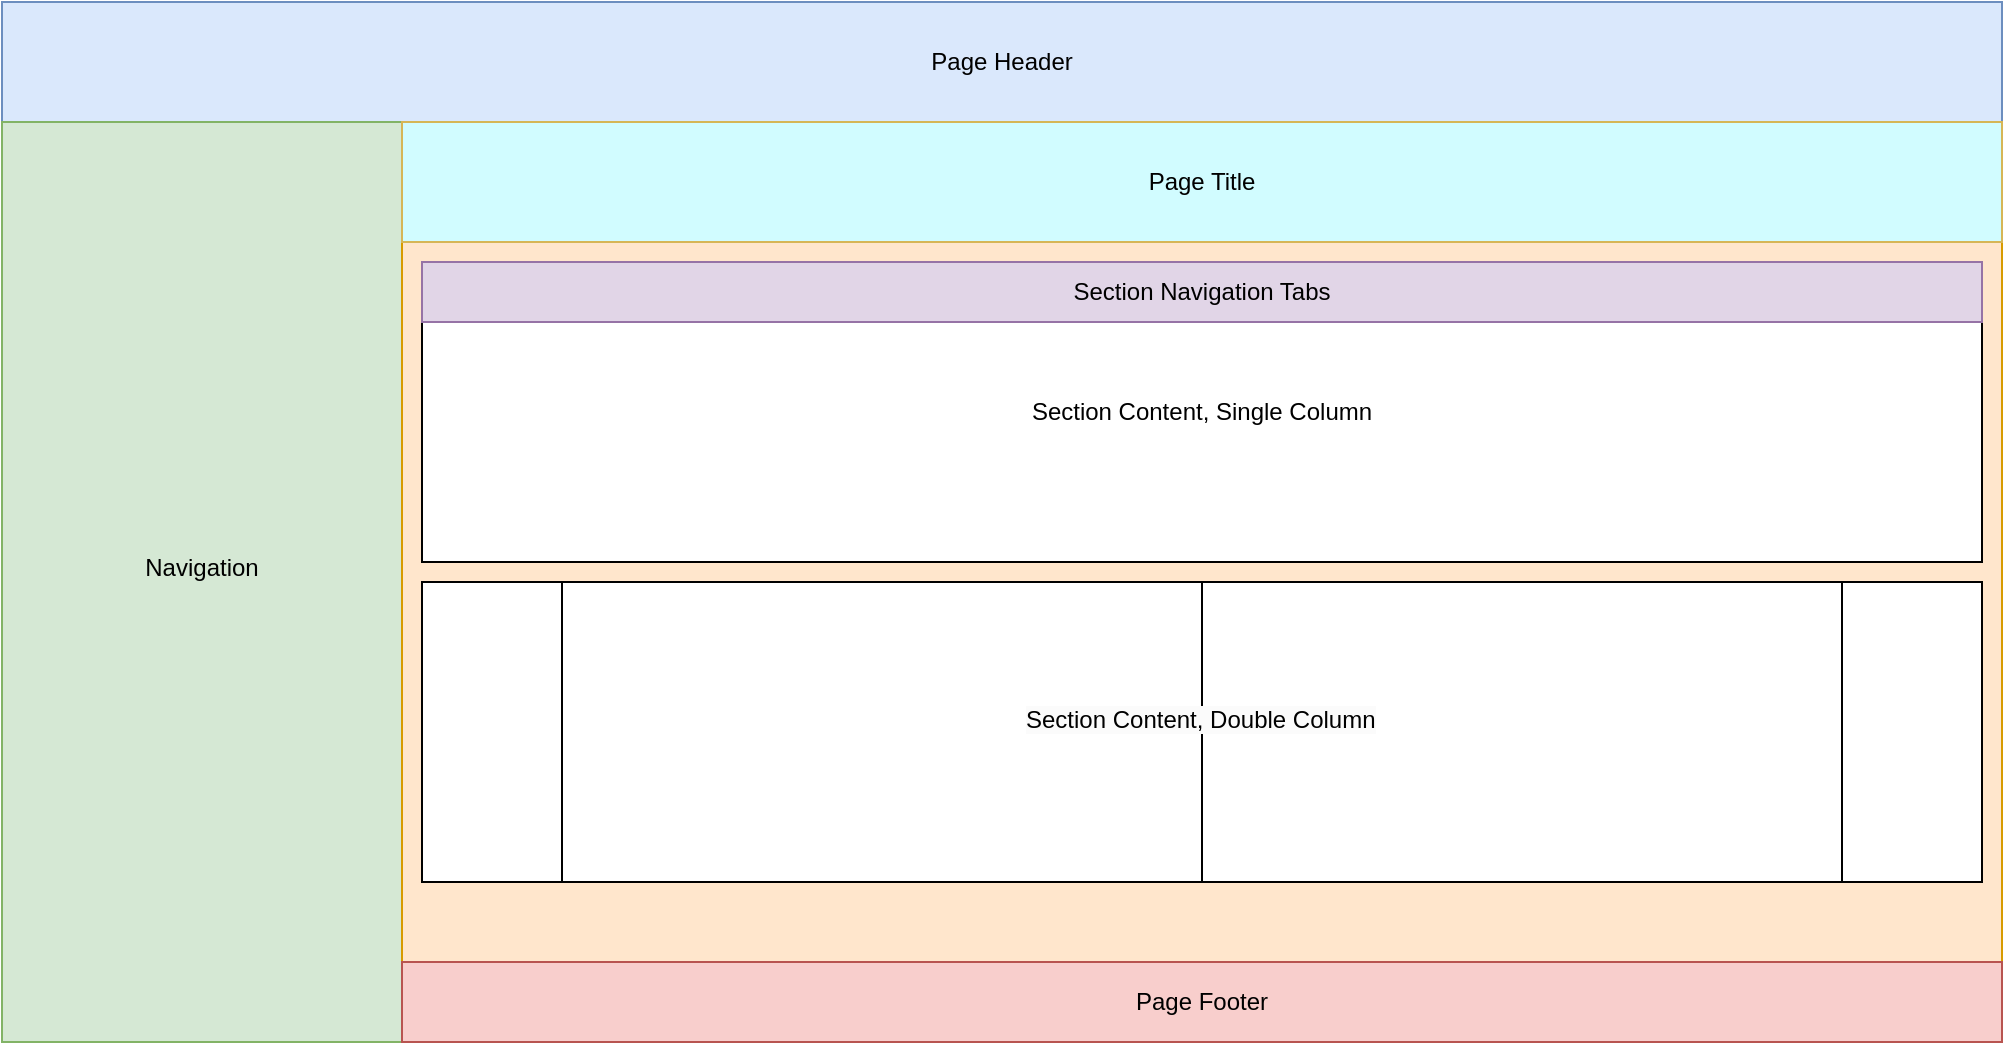 <mxfile version="24.4.13" type="device">
  <diagram name="Page-1" id="43mCgrILUMj9ztUM_gXM">
    <mxGraphModel dx="1434" dy="766" grid="1" gridSize="10" guides="1" tooltips="1" connect="1" arrows="1" fold="1" page="1" pageScale="1" pageWidth="1169" pageHeight="827" math="0" shadow="0">
      <root>
        <mxCell id="0" />
        <mxCell id="1" parent="0" />
        <mxCell id="S1pZBpeQw_pKLN31ISmP-2" value="" style="rounded=0;whiteSpace=wrap;html=1;" vertex="1" parent="1">
          <mxGeometry x="110" y="80" width="1000" height="520" as="geometry" />
        </mxCell>
        <mxCell id="S1pZBpeQw_pKLN31ISmP-3" value="Page Header" style="rounded=0;whiteSpace=wrap;html=1;fillColor=#dae8fc;strokeColor=#6c8ebf;" vertex="1" parent="1">
          <mxGeometry x="110" y="80" width="1000" height="60" as="geometry" />
        </mxCell>
        <mxCell id="S1pZBpeQw_pKLN31ISmP-4" value="Navigation&lt;div&gt;&lt;br&gt;&lt;/div&gt;" style="rounded=0;whiteSpace=wrap;html=1;fillColor=#d5e8d4;strokeColor=#82b366;" vertex="1" parent="1">
          <mxGeometry x="110" y="140" width="200" height="460" as="geometry" />
        </mxCell>
        <mxCell id="S1pZBpeQw_pKLN31ISmP-5" value="" style="rounded=0;whiteSpace=wrap;html=1;fillColor=#ffe6cc;strokeColor=#d79b00;" vertex="1" parent="1">
          <mxGeometry x="310" y="140" width="800" height="460" as="geometry" />
        </mxCell>
        <mxCell id="S1pZBpeQw_pKLN31ISmP-6" value="Page Title" style="rounded=0;whiteSpace=wrap;html=1;fillColor=#D1FCFF;strokeColor=#d6b656;" vertex="1" parent="1">
          <mxGeometry x="310" y="140" width="800" height="60" as="geometry" />
        </mxCell>
        <mxCell id="S1pZBpeQw_pKLN31ISmP-7" value="Section Content, Single Column" style="rounded=0;whiteSpace=wrap;html=1;" vertex="1" parent="1">
          <mxGeometry x="320" y="210" width="780" height="150" as="geometry" />
        </mxCell>
        <mxCell id="S1pZBpeQw_pKLN31ISmP-8" value="Page Footer" style="rounded=0;whiteSpace=wrap;html=1;fillColor=#f8cecc;strokeColor=#b85450;" vertex="1" parent="1">
          <mxGeometry x="310" y="560" width="800" height="40" as="geometry" />
        </mxCell>
        <mxCell id="S1pZBpeQw_pKLN31ISmP-9" value="Section Navigation Tabs" style="rounded=0;whiteSpace=wrap;html=1;fillColor=#e1d5e7;strokeColor=#9673a6;" vertex="1" parent="1">
          <mxGeometry x="320" y="210" width="780" height="30" as="geometry" />
        </mxCell>
        <mxCell id="S1pZBpeQw_pKLN31ISmP-10" value="" style="rounded=0;whiteSpace=wrap;html=1;" vertex="1" parent="1">
          <mxGeometry x="320" y="370" width="780" height="150" as="geometry" />
        </mxCell>
        <mxCell id="S1pZBpeQw_pKLN31ISmP-11" value="" style="rounded=0;whiteSpace=wrap;html=1;" vertex="1" parent="1">
          <mxGeometry x="390" y="370" width="320" height="150" as="geometry" />
        </mxCell>
        <mxCell id="S1pZBpeQw_pKLN31ISmP-15" value="" style="rounded=0;whiteSpace=wrap;html=1;" vertex="1" parent="1">
          <mxGeometry x="710" y="370" width="320" height="150" as="geometry" />
        </mxCell>
        <mxCell id="S1pZBpeQw_pKLN31ISmP-12" value="&lt;span style=&quot;color: rgb(0, 0, 0); font-family: Helvetica; font-size: 12px; font-style: normal; font-variant-ligatures: normal; font-variant-caps: normal; font-weight: 400; letter-spacing: normal; orphans: 2; text-align: center; text-indent: 0px; text-transform: none; widows: 2; word-spacing: 0px; -webkit-text-stroke-width: 0px; white-space: normal; background-color: rgb(251, 251, 251); text-decoration-thickness: initial; text-decoration-style: initial; text-decoration-color: initial; display: inline !important; float: none;&quot;&gt;Section Content, Double Column&lt;/span&gt;" style="text;whiteSpace=wrap;html=1;" vertex="1" parent="1">
          <mxGeometry x="620" y="425" width="210" height="40" as="geometry" />
        </mxCell>
      </root>
    </mxGraphModel>
  </diagram>
</mxfile>
